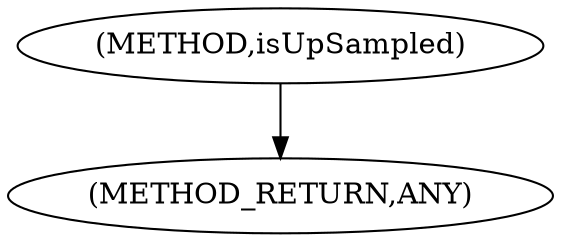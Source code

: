 digraph "isUpSampled" {  
"100030" [label = <(METHOD,isUpSampled)> ]
"100032" [label = <(METHOD_RETURN,ANY)> ]
  "100030" -> "100032" 
}
